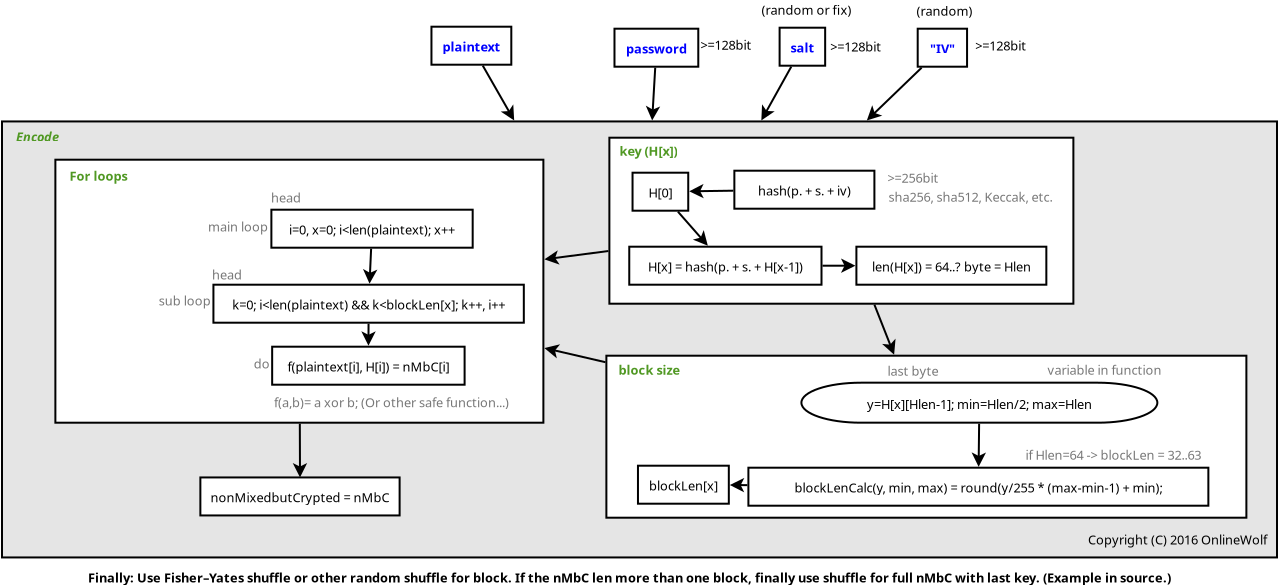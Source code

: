 <?xml version="1.0" encoding="UTF-8"?>
<dia:diagram xmlns:dia="http://www.lysator.liu.se/~alla/dia/">
  <dia:layer name="Háttér" visible="true" active="true">
    <dia:object type="Standard - Text" version="1" id="O0">
      <dia:attribute name="obj_pos">
        <dia:point val="7.031,14.387"/>
      </dia:attribute>
      <dia:attribute name="obj_bb">
        <dia:rectangle val="7.031,13.747;7.031,14.519"/>
      </dia:attribute>
      <dia:attribute name="text">
        <dia:composite type="text">
          <dia:attribute name="string">
            <dia:string>##</dia:string>
          </dia:attribute>
          <dia:attribute name="font">
            <dia:font family="sans" style="0" name="Helvetica"/>
          </dia:attribute>
          <dia:attribute name="height">
            <dia:real val="0.8"/>
          </dia:attribute>
          <dia:attribute name="pos">
            <dia:point val="7.031,14.387"/>
          </dia:attribute>
          <dia:attribute name="color">
            <dia:color val="#000000"/>
          </dia:attribute>
          <dia:attribute name="alignment">
            <dia:enum val="0"/>
          </dia:attribute>
        </dia:composite>
      </dia:attribute>
      <dia:attribute name="valign">
        <dia:enum val="3"/>
      </dia:attribute>
    </dia:object>
    <dia:group>
      <dia:object type="Flowchart - Box" version="0" id="O1">
        <dia:attribute name="obj_pos">
          <dia:point val="22.061,13.05"/>
        </dia:attribute>
        <dia:attribute name="obj_bb">
          <dia:rectangle val="22.011,13;26.089,15"/>
        </dia:attribute>
        <dia:attribute name="elem_corner">
          <dia:point val="22.061,13.05"/>
        </dia:attribute>
        <dia:attribute name="elem_width">
          <dia:real val="3.978"/>
        </dia:attribute>
        <dia:attribute name="elem_height">
          <dia:real val="1.9"/>
        </dia:attribute>
        <dia:attribute name="border_width">
          <dia:real val="0.1"/>
        </dia:attribute>
        <dia:attribute name="show_background">
          <dia:boolean val="true"/>
        </dia:attribute>
        <dia:attribute name="padding">
          <dia:real val="0.5"/>
        </dia:attribute>
        <dia:attribute name="text">
          <dia:composite type="text">
            <dia:attribute name="string">
              <dia:string>#plaintext#</dia:string>
            </dia:attribute>
            <dia:attribute name="font">
              <dia:font family="sans" style="80" name="Helvetica-Bold"/>
            </dia:attribute>
            <dia:attribute name="height">
              <dia:real val="0.8"/>
            </dia:attribute>
            <dia:attribute name="pos">
              <dia:point val="24.05,14.24"/>
            </dia:attribute>
            <dia:attribute name="color">
              <dia:color val="#0000ff"/>
            </dia:attribute>
            <dia:attribute name="alignment">
              <dia:enum val="1"/>
            </dia:attribute>
          </dia:composite>
        </dia:attribute>
      </dia:object>
      <dia:object type="Flowchart - Box" version="0" id="O2">
        <dia:attribute name="obj_pos">
          <dia:point val="31.205,13.15"/>
        </dia:attribute>
        <dia:attribute name="obj_bb">
          <dia:rectangle val="31.155,13.1;35.445,15.1"/>
        </dia:attribute>
        <dia:attribute name="elem_corner">
          <dia:point val="31.205,13.15"/>
        </dia:attribute>
        <dia:attribute name="elem_width">
          <dia:real val="4.19"/>
        </dia:attribute>
        <dia:attribute name="elem_height">
          <dia:real val="1.9"/>
        </dia:attribute>
        <dia:attribute name="border_width">
          <dia:real val="0.1"/>
        </dia:attribute>
        <dia:attribute name="show_background">
          <dia:boolean val="true"/>
        </dia:attribute>
        <dia:attribute name="padding">
          <dia:real val="0.5"/>
        </dia:attribute>
        <dia:attribute name="text">
          <dia:composite type="text">
            <dia:attribute name="string">
              <dia:string>#password#</dia:string>
            </dia:attribute>
            <dia:attribute name="font">
              <dia:font family="sans" style="80" name="Helvetica-Bold"/>
            </dia:attribute>
            <dia:attribute name="height">
              <dia:real val="0.8"/>
            </dia:attribute>
            <dia:attribute name="pos">
              <dia:point val="33.3,14.34"/>
            </dia:attribute>
            <dia:attribute name="color">
              <dia:color val="#0000ff"/>
            </dia:attribute>
            <dia:attribute name="alignment">
              <dia:enum val="1"/>
            </dia:attribute>
          </dia:composite>
        </dia:attribute>
      </dia:object>
      <dia:object type="Flowchart - Box" version="0" id="O3">
        <dia:attribute name="obj_pos">
          <dia:point val="39.465,13.1"/>
        </dia:attribute>
        <dia:attribute name="obj_bb">
          <dia:rectangle val="39.415,13.05;41.785,15.05"/>
        </dia:attribute>
        <dia:attribute name="elem_corner">
          <dia:point val="39.465,13.1"/>
        </dia:attribute>
        <dia:attribute name="elem_width">
          <dia:real val="2.27"/>
        </dia:attribute>
        <dia:attribute name="elem_height">
          <dia:real val="1.9"/>
        </dia:attribute>
        <dia:attribute name="border_width">
          <dia:real val="0.1"/>
        </dia:attribute>
        <dia:attribute name="show_background">
          <dia:boolean val="true"/>
        </dia:attribute>
        <dia:attribute name="padding">
          <dia:real val="0.5"/>
        </dia:attribute>
        <dia:attribute name="text">
          <dia:composite type="text">
            <dia:attribute name="string">
              <dia:string>#salt#</dia:string>
            </dia:attribute>
            <dia:attribute name="font">
              <dia:font family="sans" style="80" name="Helvetica-Bold"/>
            </dia:attribute>
            <dia:attribute name="height">
              <dia:real val="0.8"/>
            </dia:attribute>
            <dia:attribute name="pos">
              <dia:point val="40.6,14.29"/>
            </dia:attribute>
            <dia:attribute name="color">
              <dia:color val="#0000ff"/>
            </dia:attribute>
            <dia:attribute name="alignment">
              <dia:enum val="1"/>
            </dia:attribute>
          </dia:composite>
        </dia:attribute>
      </dia:object>
      <dia:object type="Standard - Text" version="1" id="O4">
        <dia:attribute name="obj_pos">
          <dia:point val="38.55,12.45"/>
        </dia:attribute>
        <dia:attribute name="obj_bb">
          <dia:rectangle val="38.55,11.81;42.85,12.582"/>
        </dia:attribute>
        <dia:attribute name="text">
          <dia:composite type="text">
            <dia:attribute name="string">
              <dia:string>#(random or fix)#</dia:string>
            </dia:attribute>
            <dia:attribute name="font">
              <dia:font family="sans" style="0" name="Helvetica"/>
            </dia:attribute>
            <dia:attribute name="height">
              <dia:real val="0.8"/>
            </dia:attribute>
            <dia:attribute name="pos">
              <dia:point val="38.55,12.45"/>
            </dia:attribute>
            <dia:attribute name="color">
              <dia:color val="#000000"/>
            </dia:attribute>
            <dia:attribute name="alignment">
              <dia:enum val="0"/>
            </dia:attribute>
          </dia:composite>
        </dia:attribute>
        <dia:attribute name="valign">
          <dia:enum val="3"/>
        </dia:attribute>
      </dia:object>
      <dia:object type="Flowchart - Box" version="0" id="O5">
        <dia:attribute name="obj_pos">
          <dia:point val="46.366,13.15"/>
        </dia:attribute>
        <dia:attribute name="obj_bb">
          <dia:rectangle val="46.316,13.1;48.884,15.1"/>
        </dia:attribute>
        <dia:attribute name="elem_corner">
          <dia:point val="46.366,13.15"/>
        </dia:attribute>
        <dia:attribute name="elem_width">
          <dia:real val="2.468"/>
        </dia:attribute>
        <dia:attribute name="elem_height">
          <dia:real val="1.9"/>
        </dia:attribute>
        <dia:attribute name="border_width">
          <dia:real val="0.1"/>
        </dia:attribute>
        <dia:attribute name="show_background">
          <dia:boolean val="true"/>
        </dia:attribute>
        <dia:attribute name="padding">
          <dia:real val="0.5"/>
        </dia:attribute>
        <dia:attribute name="text">
          <dia:composite type="text">
            <dia:attribute name="string">
              <dia:string>#"IV"#</dia:string>
            </dia:attribute>
            <dia:attribute name="font">
              <dia:font family="sans" style="80" name="Helvetica-Bold"/>
            </dia:attribute>
            <dia:attribute name="height">
              <dia:real val="0.8"/>
            </dia:attribute>
            <dia:attribute name="pos">
              <dia:point val="47.6,14.34"/>
            </dia:attribute>
            <dia:attribute name="color">
              <dia:color val="#0000ff"/>
            </dia:attribute>
            <dia:attribute name="alignment">
              <dia:enum val="1"/>
            </dia:attribute>
          </dia:composite>
        </dia:attribute>
      </dia:object>
      <dia:object type="Standard - Text" version="1" id="O6">
        <dia:attribute name="obj_pos">
          <dia:point val="46.3,12.5"/>
        </dia:attribute>
        <dia:attribute name="obj_bb">
          <dia:rectangle val="46.3,11.86;48.953,12.633"/>
        </dia:attribute>
        <dia:attribute name="text">
          <dia:composite type="text">
            <dia:attribute name="string">
              <dia:string>#(random)#</dia:string>
            </dia:attribute>
            <dia:attribute name="font">
              <dia:font family="sans" style="0" name="Helvetica"/>
            </dia:attribute>
            <dia:attribute name="height">
              <dia:real val="0.8"/>
            </dia:attribute>
            <dia:attribute name="pos">
              <dia:point val="46.3,12.5"/>
            </dia:attribute>
            <dia:attribute name="color">
              <dia:color val="#000000"/>
            </dia:attribute>
            <dia:attribute name="alignment">
              <dia:enum val="0"/>
            </dia:attribute>
          </dia:composite>
        </dia:attribute>
        <dia:attribute name="valign">
          <dia:enum val="3"/>
        </dia:attribute>
      </dia:object>
      <dia:object type="Standard - Text" version="1" id="O7">
        <dia:attribute name="obj_pos">
          <dia:point val="35.5,14.2"/>
        </dia:attribute>
        <dia:attribute name="obj_bb">
          <dia:rectangle val="35.5,13.541;38.217,14.371"/>
        </dia:attribute>
        <dia:attribute name="text">
          <dia:composite type="text">
            <dia:attribute name="string">
              <dia:string>#&gt;=128bit#</dia:string>
            </dia:attribute>
            <dia:attribute name="font">
              <dia:font family="sans" style="0" name="Helvetica"/>
            </dia:attribute>
            <dia:attribute name="height">
              <dia:real val="0.8"/>
            </dia:attribute>
            <dia:attribute name="pos">
              <dia:point val="35.5,14.2"/>
            </dia:attribute>
            <dia:attribute name="color">
              <dia:color val="#000000"/>
            </dia:attribute>
            <dia:attribute name="alignment">
              <dia:enum val="0"/>
            </dia:attribute>
          </dia:composite>
        </dia:attribute>
        <dia:attribute name="valign">
          <dia:enum val="3"/>
        </dia:attribute>
      </dia:object>
      <dia:object type="Standard - Text" version="1" id="O8">
        <dia:attribute name="obj_pos">
          <dia:point val="41.995,14.29"/>
        </dia:attribute>
        <dia:attribute name="obj_bb">
          <dia:rectangle val="41.995,13.631;44.712,14.461"/>
        </dia:attribute>
        <dia:attribute name="text">
          <dia:composite type="text">
            <dia:attribute name="string">
              <dia:string>#&gt;=128bit#</dia:string>
            </dia:attribute>
            <dia:attribute name="font">
              <dia:font family="sans" style="0" name="Helvetica"/>
            </dia:attribute>
            <dia:attribute name="height">
              <dia:real val="0.8"/>
            </dia:attribute>
            <dia:attribute name="pos">
              <dia:point val="41.995,14.29"/>
            </dia:attribute>
            <dia:attribute name="color">
              <dia:color val="#000000"/>
            </dia:attribute>
            <dia:attribute name="alignment">
              <dia:enum val="0"/>
            </dia:attribute>
          </dia:composite>
        </dia:attribute>
        <dia:attribute name="valign">
          <dia:enum val="3"/>
        </dia:attribute>
      </dia:object>
      <dia:object type="Standard - Text" version="1" id="O9">
        <dia:attribute name="obj_pos">
          <dia:point val="49.245,14.24"/>
        </dia:attribute>
        <dia:attribute name="obj_bb">
          <dia:rectangle val="49.245,13.581;51.962,14.411"/>
        </dia:attribute>
        <dia:attribute name="text">
          <dia:composite type="text">
            <dia:attribute name="string">
              <dia:string>#&gt;=128bit#</dia:string>
            </dia:attribute>
            <dia:attribute name="font">
              <dia:font family="sans" style="0" name="Helvetica"/>
            </dia:attribute>
            <dia:attribute name="height">
              <dia:real val="0.8"/>
            </dia:attribute>
            <dia:attribute name="pos">
              <dia:point val="49.245,14.24"/>
            </dia:attribute>
            <dia:attribute name="color">
              <dia:color val="#000000"/>
            </dia:attribute>
            <dia:attribute name="alignment">
              <dia:enum val="0"/>
            </dia:attribute>
          </dia:composite>
        </dia:attribute>
        <dia:attribute name="valign">
          <dia:enum val="3"/>
        </dia:attribute>
      </dia:object>
      <dia:object type="Standard - Line" version="0" id="O10">
        <dia:attribute name="obj_pos">
          <dia:point val="33.242,15.099"/>
        </dia:attribute>
        <dia:attribute name="obj_bb">
          <dia:rectangle val="32.764,15.046;33.486,17.849"/>
        </dia:attribute>
        <dia:attribute name="conn_endpoints">
          <dia:point val="33.242,15.099"/>
          <dia:point val="33.089,17.738"/>
        </dia:attribute>
        <dia:attribute name="numcp">
          <dia:int val="1"/>
        </dia:attribute>
        <dia:attribute name="end_arrow">
          <dia:enum val="22"/>
        </dia:attribute>
        <dia:attribute name="end_arrow_length">
          <dia:real val="0.5"/>
        </dia:attribute>
        <dia:attribute name="end_arrow_width">
          <dia:real val="0.5"/>
        </dia:attribute>
        <dia:connections>
          <dia:connection handle="0" to="O2" connection="16"/>
        </dia:connections>
      </dia:object>
      <dia:object type="Standard - Line" version="0" id="O11">
        <dia:attribute name="obj_pos">
          <dia:point val="40.051,15.036"/>
        </dia:attribute>
        <dia:attribute name="obj_bb">
          <dia:rectangle val="38.479,14.968;40.119,17.835"/>
        </dia:attribute>
        <dia:attribute name="conn_endpoints">
          <dia:point val="40.051,15.036"/>
          <dia:point val="38.548,17.737"/>
        </dia:attribute>
        <dia:attribute name="numcp">
          <dia:int val="1"/>
        </dia:attribute>
        <dia:attribute name="end_arrow">
          <dia:enum val="22"/>
        </dia:attribute>
        <dia:attribute name="end_arrow_length">
          <dia:real val="0.5"/>
        </dia:attribute>
        <dia:attribute name="end_arrow_width">
          <dia:real val="0.5"/>
        </dia:attribute>
        <dia:connections>
          <dia:connection handle="0" to="O3" connection="16"/>
        </dia:connections>
      </dia:object>
      <dia:object type="Standard - Line" version="0" id="O12">
        <dia:attribute name="obj_pos">
          <dia:point val="46.563,15.099"/>
        </dia:attribute>
        <dia:attribute name="obj_bb">
          <dia:rectangle val="43.743,15.028;46.634,17.815"/>
        </dia:attribute>
        <dia:attribute name="conn_endpoints">
          <dia:point val="46.563,15.099"/>
          <dia:point val="43.823,17.738"/>
        </dia:attribute>
        <dia:attribute name="numcp">
          <dia:int val="1"/>
        </dia:attribute>
        <dia:attribute name="end_arrow">
          <dia:enum val="22"/>
        </dia:attribute>
        <dia:attribute name="end_arrow_length">
          <dia:real val="0.5"/>
        </dia:attribute>
        <dia:attribute name="end_arrow_width">
          <dia:real val="0.5"/>
        </dia:attribute>
        <dia:connections>
          <dia:connection handle="0" to="O5" connection="16"/>
        </dia:connections>
      </dia:object>
      <dia:object type="Standard - Line" version="0" id="O13">
        <dia:attribute name="obj_pos">
          <dia:point val="24.622,14.999"/>
        </dia:attribute>
        <dia:attribute name="obj_bb">
          <dia:rectangle val="24.553,14.93;26.26,17.837"/>
        </dia:attribute>
        <dia:attribute name="conn_endpoints">
          <dia:point val="24.622,14.999"/>
          <dia:point val="26.19,17.74"/>
        </dia:attribute>
        <dia:attribute name="numcp">
          <dia:int val="1"/>
        </dia:attribute>
        <dia:attribute name="end_arrow">
          <dia:enum val="22"/>
        </dia:attribute>
        <dia:attribute name="end_arrow_length">
          <dia:real val="0.5"/>
        </dia:attribute>
        <dia:attribute name="end_arrow_width">
          <dia:real val="0.5"/>
        </dia:attribute>
        <dia:connections>
          <dia:connection handle="0" to="O1" connection="16"/>
        </dia:connections>
      </dia:object>
      <dia:object type="Standard - Text" version="1" id="O14">
        <dia:attribute name="obj_pos">
          <dia:point val="4.881,40.837"/>
        </dia:attribute>
        <dia:attribute name="obj_bb">
          <dia:rectangle val="4.881,40.197;60.063,40.969"/>
        </dia:attribute>
        <dia:attribute name="text">
          <dia:composite type="text">
            <dia:attribute name="string">
              <dia:string>#Finally: Use Fisher–Yates shuffle or other random shuffle for block. If the nMbC len more than one block, finally use shuffle for full nMbC with last key. (Example in source.)#</dia:string>
            </dia:attribute>
            <dia:attribute name="font">
              <dia:font family="sans" style="80" name="Helvetica-Bold"/>
            </dia:attribute>
            <dia:attribute name="height">
              <dia:real val="0.8"/>
            </dia:attribute>
            <dia:attribute name="pos">
              <dia:point val="4.881,40.837"/>
            </dia:attribute>
            <dia:attribute name="color">
              <dia:color val="#000000"/>
            </dia:attribute>
            <dia:attribute name="alignment">
              <dia:enum val="0"/>
            </dia:attribute>
          </dia:composite>
        </dia:attribute>
        <dia:attribute name="valign">
          <dia:enum val="3"/>
        </dia:attribute>
      </dia:object>
      <dia:group>
        <dia:group>
          <dia:object type="Standard - Box" version="0" id="O15">
            <dia:attribute name="obj_pos">
              <dia:point val="0.581,17.787"/>
            </dia:attribute>
            <dia:attribute name="obj_bb">
              <dia:rectangle val="0.531,17.737;64.381,39.637"/>
            </dia:attribute>
            <dia:attribute name="elem_corner">
              <dia:point val="0.581,17.787"/>
            </dia:attribute>
            <dia:attribute name="elem_width">
              <dia:real val="63.75"/>
            </dia:attribute>
            <dia:attribute name="elem_height">
              <dia:real val="21.8"/>
            </dia:attribute>
            <dia:attribute name="border_width">
              <dia:real val="0.1"/>
            </dia:attribute>
            <dia:attribute name="inner_color">
              <dia:color val="#e5e5e5"/>
            </dia:attribute>
            <dia:attribute name="show_background">
              <dia:boolean val="true"/>
            </dia:attribute>
          </dia:object>
          <dia:object type="Standard - Line" version="0" id="O16">
            <dia:attribute name="obj_pos">
              <dia:point val="30.9,24.265"/>
            </dia:attribute>
            <dia:attribute name="obj_bb">
              <dia:rectangle val="27.59,24.209;30.956,24.961"/>
            </dia:attribute>
            <dia:attribute name="conn_endpoints">
              <dia:point val="30.9,24.265"/>
              <dia:point val="27.7,24.682"/>
            </dia:attribute>
            <dia:attribute name="numcp">
              <dia:int val="1"/>
            </dia:attribute>
            <dia:attribute name="end_arrow">
              <dia:enum val="22"/>
            </dia:attribute>
            <dia:attribute name="end_arrow_length">
              <dia:real val="0.5"/>
            </dia:attribute>
            <dia:attribute name="end_arrow_width">
              <dia:real val="0.5"/>
            </dia:attribute>
          </dia:object>
          <dia:group>
            <dia:object type="Standard - Box" version="0" id="O17">
              <dia:attribute name="obj_pos">
                <dia:point val="30.95,18.6"/>
              </dia:attribute>
              <dia:attribute name="obj_bb">
                <dia:rectangle val="30.9,18.55;54.2,26.95"/>
              </dia:attribute>
              <dia:attribute name="elem_corner">
                <dia:point val="30.95,18.6"/>
              </dia:attribute>
              <dia:attribute name="elem_width">
                <dia:real val="23.2"/>
              </dia:attribute>
              <dia:attribute name="elem_height">
                <dia:real val="8.3"/>
              </dia:attribute>
              <dia:attribute name="show_background">
                <dia:boolean val="true"/>
              </dia:attribute>
            </dia:object>
            <dia:object type="Flowchart - Box" version="0" id="O18">
              <dia:attribute name="obj_pos">
                <dia:point val="37.199,20.25"/>
              </dia:attribute>
              <dia:attribute name="obj_bb">
                <dia:rectangle val="37.149,20.2;44.251,22.2"/>
              </dia:attribute>
              <dia:attribute name="elem_corner">
                <dia:point val="37.199,20.25"/>
              </dia:attribute>
              <dia:attribute name="elem_width">
                <dia:real val="7.002"/>
              </dia:attribute>
              <dia:attribute name="elem_height">
                <dia:real val="1.9"/>
              </dia:attribute>
              <dia:attribute name="show_background">
                <dia:boolean val="true"/>
              </dia:attribute>
              <dia:attribute name="padding">
                <dia:real val="0.5"/>
              </dia:attribute>
              <dia:attribute name="text">
                <dia:composite type="text">
                  <dia:attribute name="string">
                    <dia:string>#hash(p. + s. + iv)#</dia:string>
                  </dia:attribute>
                  <dia:attribute name="font">
                    <dia:font family="sans" style="0" name="Helvetica"/>
                  </dia:attribute>
                  <dia:attribute name="height">
                    <dia:real val="0.8"/>
                  </dia:attribute>
                  <dia:attribute name="pos">
                    <dia:point val="40.7,21.44"/>
                  </dia:attribute>
                  <dia:attribute name="color">
                    <dia:color val="#000000"/>
                  </dia:attribute>
                  <dia:attribute name="alignment">
                    <dia:enum val="1"/>
                  </dia:attribute>
                </dia:composite>
              </dia:attribute>
            </dia:object>
            <dia:object type="Standard - Text" version="1" id="O19">
              <dia:attribute name="obj_pos">
                <dia:point val="44.85,20.85"/>
              </dia:attribute>
              <dia:attribute name="obj_bb">
                <dia:rectangle val="44.85,20.21;47.547,20.983"/>
              </dia:attribute>
              <dia:attribute name="text">
                <dia:composite type="text">
                  <dia:attribute name="string">
                    <dia:string>#&gt;=256bit#</dia:string>
                  </dia:attribute>
                  <dia:attribute name="font">
                    <dia:font family="sans" style="0" name="Helvetica"/>
                  </dia:attribute>
                  <dia:attribute name="height">
                    <dia:real val="0.8"/>
                  </dia:attribute>
                  <dia:attribute name="pos">
                    <dia:point val="44.85,20.85"/>
                  </dia:attribute>
                  <dia:attribute name="color">
                    <dia:color val="#777777"/>
                  </dia:attribute>
                  <dia:attribute name="alignment">
                    <dia:enum val="0"/>
                  </dia:attribute>
                </dia:composite>
              </dia:attribute>
              <dia:attribute name="valign">
                <dia:enum val="3"/>
              </dia:attribute>
            </dia:object>
            <dia:object type="Standard - Text" version="1" id="O20">
              <dia:attribute name="obj_pos">
                <dia:point val="44.9,21.8"/>
              </dia:attribute>
              <dia:attribute name="obj_bb">
                <dia:rectangle val="44.9,21.16;53.142,21.933"/>
              </dia:attribute>
              <dia:attribute name="text">
                <dia:composite type="text">
                  <dia:attribute name="string">
                    <dia:string>#sha256, sha512, Keccak, etc.#</dia:string>
                  </dia:attribute>
                  <dia:attribute name="font">
                    <dia:font family="sans" style="0" name="Helvetica"/>
                  </dia:attribute>
                  <dia:attribute name="height">
                    <dia:real val="0.8"/>
                  </dia:attribute>
                  <dia:attribute name="pos">
                    <dia:point val="44.9,21.8"/>
                  </dia:attribute>
                  <dia:attribute name="color">
                    <dia:color val="#777777"/>
                  </dia:attribute>
                  <dia:attribute name="alignment">
                    <dia:enum val="0"/>
                  </dia:attribute>
                </dia:composite>
              </dia:attribute>
              <dia:attribute name="valign">
                <dia:enum val="3"/>
              </dia:attribute>
            </dia:object>
            <dia:object type="Flowchart - Box" version="0" id="O21">
              <dia:attribute name="obj_pos">
                <dia:point val="32.108,20.35"/>
              </dia:attribute>
              <dia:attribute name="obj_bb">
                <dia:rectangle val="32.057,20.3;34.943,22.3"/>
              </dia:attribute>
              <dia:attribute name="elem_corner">
                <dia:point val="32.108,20.35"/>
              </dia:attribute>
              <dia:attribute name="elem_width">
                <dia:real val="2.785"/>
              </dia:attribute>
              <dia:attribute name="elem_height">
                <dia:real val="1.9"/>
              </dia:attribute>
              <dia:attribute name="show_background">
                <dia:boolean val="true"/>
              </dia:attribute>
              <dia:attribute name="padding">
                <dia:real val="0.5"/>
              </dia:attribute>
              <dia:attribute name="text">
                <dia:composite type="text">
                  <dia:attribute name="string">
                    <dia:string>#H[0]#</dia:string>
                  </dia:attribute>
                  <dia:attribute name="font">
                    <dia:font family="sans" style="0" name="Helvetica"/>
                  </dia:attribute>
                  <dia:attribute name="height">
                    <dia:real val="0.8"/>
                  </dia:attribute>
                  <dia:attribute name="pos">
                    <dia:point val="33.5,21.54"/>
                  </dia:attribute>
                  <dia:attribute name="color">
                    <dia:color val="#000000"/>
                  </dia:attribute>
                  <dia:attribute name="alignment">
                    <dia:enum val="1"/>
                  </dia:attribute>
                </dia:composite>
              </dia:attribute>
            </dia:object>
            <dia:object type="Standard - Line" version="0" id="O22">
              <dia:attribute name="obj_pos">
                <dia:point val="37.149,21.249"/>
              </dia:attribute>
              <dia:attribute name="obj_bb">
                <dia:rectangle val="34.831,20.91;37.2,21.633"/>
              </dia:attribute>
              <dia:attribute name="conn_endpoints">
                <dia:point val="37.149,21.249"/>
                <dia:point val="34.942,21.28"/>
              </dia:attribute>
              <dia:attribute name="numcp">
                <dia:int val="1"/>
              </dia:attribute>
              <dia:attribute name="end_arrow">
                <dia:enum val="22"/>
              </dia:attribute>
              <dia:attribute name="end_arrow_length">
                <dia:real val="0.5"/>
              </dia:attribute>
              <dia:attribute name="end_arrow_width">
                <dia:real val="0.5"/>
              </dia:attribute>
              <dia:connections>
                <dia:connection handle="0" to="O18" connection="16"/>
                <dia:connection handle="1" to="O21" connection="16"/>
              </dia:connections>
            </dia:object>
            <dia:object type="Flowchart - Box" version="0" id="O23">
              <dia:attribute name="obj_pos">
                <dia:point val="31.944,24.05"/>
              </dia:attribute>
              <dia:attribute name="obj_bb">
                <dia:rectangle val="31.894,24;41.606,26"/>
              </dia:attribute>
              <dia:attribute name="elem_corner">
                <dia:point val="31.944,24.05"/>
              </dia:attribute>
              <dia:attribute name="elem_width">
                <dia:real val="9.612"/>
              </dia:attribute>
              <dia:attribute name="elem_height">
                <dia:real val="1.9"/>
              </dia:attribute>
              <dia:attribute name="show_background">
                <dia:boolean val="true"/>
              </dia:attribute>
              <dia:attribute name="padding">
                <dia:real val="0.5"/>
              </dia:attribute>
              <dia:attribute name="text">
                <dia:composite type="text">
                  <dia:attribute name="string">
                    <dia:string>#H[x] = hash(p. + s. + H[x-1])#</dia:string>
                  </dia:attribute>
                  <dia:attribute name="font">
                    <dia:font family="sans" style="0" name="Helvetica"/>
                  </dia:attribute>
                  <dia:attribute name="height">
                    <dia:real val="0.8"/>
                  </dia:attribute>
                  <dia:attribute name="pos">
                    <dia:point val="36.75,25.24"/>
                  </dia:attribute>
                  <dia:attribute name="color">
                    <dia:color val="#000000"/>
                  </dia:attribute>
                  <dia:attribute name="alignment">
                    <dia:enum val="1"/>
                  </dia:attribute>
                </dia:composite>
              </dia:attribute>
            </dia:object>
            <dia:object type="Standard - Line" version="0" id="O24">
              <dia:attribute name="obj_pos">
                <dia:point val="34.378,22.299"/>
              </dia:attribute>
              <dia:attribute name="obj_bb">
                <dia:rectangle val="34.307,22.229;35.946,24.085"/>
              </dia:attribute>
              <dia:attribute name="conn_endpoints">
                <dia:point val="34.378,22.299"/>
                <dia:point val="35.872,24.001"/>
              </dia:attribute>
              <dia:attribute name="numcp">
                <dia:int val="1"/>
              </dia:attribute>
              <dia:attribute name="end_arrow">
                <dia:enum val="22"/>
              </dia:attribute>
              <dia:attribute name="end_arrow_length">
                <dia:real val="0.5"/>
              </dia:attribute>
              <dia:attribute name="end_arrow_width">
                <dia:real val="0.5"/>
              </dia:attribute>
              <dia:connections>
                <dia:connection handle="0" to="O21" connection="16"/>
                <dia:connection handle="1" to="O23" connection="16"/>
              </dia:connections>
            </dia:object>
            <dia:object type="Flowchart - Box" version="0" id="O25">
              <dia:attribute name="obj_pos">
                <dia:point val="43.301,24.05"/>
              </dia:attribute>
              <dia:attribute name="obj_bb">
                <dia:rectangle val="43.251,24;52.849,26"/>
              </dia:attribute>
              <dia:attribute name="elem_corner">
                <dia:point val="43.301,24.05"/>
              </dia:attribute>
              <dia:attribute name="elem_width">
                <dia:real val="9.497"/>
              </dia:attribute>
              <dia:attribute name="elem_height">
                <dia:real val="1.9"/>
              </dia:attribute>
              <dia:attribute name="show_background">
                <dia:boolean val="true"/>
              </dia:attribute>
              <dia:attribute name="padding">
                <dia:real val="0.5"/>
              </dia:attribute>
              <dia:attribute name="text">
                <dia:composite type="text">
                  <dia:attribute name="string">
                    <dia:string>#len(H[x]) = 64..? byte = Hlen#</dia:string>
                  </dia:attribute>
                  <dia:attribute name="font">
                    <dia:font family="sans" style="0" name="Helvetica"/>
                  </dia:attribute>
                  <dia:attribute name="height">
                    <dia:real val="0.8"/>
                  </dia:attribute>
                  <dia:attribute name="pos">
                    <dia:point val="48.05,25.24"/>
                  </dia:attribute>
                  <dia:attribute name="color">
                    <dia:color val="#000000"/>
                  </dia:attribute>
                  <dia:attribute name="alignment">
                    <dia:enum val="1"/>
                  </dia:attribute>
                </dia:composite>
              </dia:attribute>
            </dia:object>
            <dia:object type="Standard - Line" version="0" id="O26">
              <dia:attribute name="obj_pos">
                <dia:point val="41.606,25"/>
              </dia:attribute>
              <dia:attribute name="obj_bb">
                <dia:rectangle val="41.556,24.638;43.364,25.362"/>
              </dia:attribute>
              <dia:attribute name="conn_endpoints">
                <dia:point val="41.606,25"/>
                <dia:point val="43.252,25"/>
              </dia:attribute>
              <dia:attribute name="numcp">
                <dia:int val="1"/>
              </dia:attribute>
              <dia:attribute name="end_arrow">
                <dia:enum val="22"/>
              </dia:attribute>
              <dia:attribute name="end_arrow_length">
                <dia:real val="0.5"/>
              </dia:attribute>
              <dia:attribute name="end_arrow_width">
                <dia:real val="0.5"/>
              </dia:attribute>
              <dia:connections>
                <dia:connection handle="0" to="O23" connection="16"/>
                <dia:connection handle="1" to="O25" connection="16"/>
              </dia:connections>
            </dia:object>
            <dia:object type="Standard - Text" version="1" id="O27">
              <dia:attribute name="obj_pos">
                <dia:point val="42.55,22.75"/>
              </dia:attribute>
              <dia:attribute name="obj_bb">
                <dia:rectangle val="42.55,22.11;42.55,22.883"/>
              </dia:attribute>
              <dia:attribute name="text">
                <dia:composite type="text">
                  <dia:attribute name="string">
                    <dia:string>##</dia:string>
                  </dia:attribute>
                  <dia:attribute name="font">
                    <dia:font family="sans" style="0" name="Helvetica"/>
                  </dia:attribute>
                  <dia:attribute name="height">
                    <dia:real val="0.8"/>
                  </dia:attribute>
                  <dia:attribute name="pos">
                    <dia:point val="42.55,22.75"/>
                  </dia:attribute>
                  <dia:attribute name="color">
                    <dia:color val="#000000"/>
                  </dia:attribute>
                  <dia:attribute name="alignment">
                    <dia:enum val="0"/>
                  </dia:attribute>
                </dia:composite>
              </dia:attribute>
              <dia:attribute name="valign">
                <dia:enum val="3"/>
              </dia:attribute>
              <dia:connections>
                <dia:connection handle="0" to="O17" connection="8"/>
              </dia:connections>
            </dia:object>
            <dia:object type="Standard - Text" version="1" id="O28">
              <dia:attribute name="obj_pos">
                <dia:point val="31.45,19.5"/>
              </dia:attribute>
              <dia:attribute name="obj_bb">
                <dia:rectangle val="31.45,18.86;34.807,19.633"/>
              </dia:attribute>
              <dia:attribute name="text">
                <dia:composite type="text">
                  <dia:attribute name="string">
                    <dia:string>#key (H[x])#</dia:string>
                  </dia:attribute>
                  <dia:attribute name="font">
                    <dia:font family="sans" style="80" name="Helvetica-Bold"/>
                  </dia:attribute>
                  <dia:attribute name="height">
                    <dia:real val="0.8"/>
                  </dia:attribute>
                  <dia:attribute name="pos">
                    <dia:point val="31.45,19.5"/>
                  </dia:attribute>
                  <dia:attribute name="color">
                    <dia:color val="#509823"/>
                  </dia:attribute>
                  <dia:attribute name="alignment">
                    <dia:enum val="0"/>
                  </dia:attribute>
                </dia:composite>
              </dia:attribute>
              <dia:attribute name="valign">
                <dia:enum val="3"/>
              </dia:attribute>
            </dia:object>
          </dia:group>
          <dia:object type="Standard - Line" version="0" id="O29">
            <dia:attribute name="obj_pos">
              <dia:point val="30.754,29.826"/>
            </dia:attribute>
            <dia:attribute name="obj_bb">
              <dia:rectangle val="27.591,28.904;30.814,29.886"/>
            </dia:attribute>
            <dia:attribute name="conn_endpoints">
              <dia:point val="30.754,29.826"/>
              <dia:point val="27.7,29.118"/>
            </dia:attribute>
            <dia:attribute name="numcp">
              <dia:int val="1"/>
            </dia:attribute>
            <dia:attribute name="end_arrow">
              <dia:enum val="22"/>
            </dia:attribute>
            <dia:attribute name="end_arrow_length">
              <dia:real val="0.5"/>
            </dia:attribute>
            <dia:attribute name="end_arrow_width">
              <dia:real val="0.5"/>
            </dia:attribute>
          </dia:object>
          <dia:object type="Standard - Line" version="0" id="O30">
            <dia:attribute name="obj_pos">
              <dia:point val="44.202,26.949"/>
            </dia:attribute>
            <dia:attribute name="obj_bb">
              <dia:rectangle val="44.138,26.884;45.307,29.555"/>
            </dia:attribute>
            <dia:attribute name="conn_endpoints">
              <dia:point val="44.202,26.949"/>
              <dia:point val="45.187,29.451"/>
            </dia:attribute>
            <dia:attribute name="numcp">
              <dia:int val="1"/>
            </dia:attribute>
            <dia:attribute name="end_arrow">
              <dia:enum val="22"/>
            </dia:attribute>
            <dia:attribute name="end_arrow_length">
              <dia:real val="0.5"/>
            </dia:attribute>
            <dia:attribute name="end_arrow_width">
              <dia:real val="0.5"/>
            </dia:attribute>
          </dia:object>
          <dia:group>
            <dia:object type="Standard - Box" version="0" id="O31">
              <dia:attribute name="obj_pos">
                <dia:point val="30.8,29.5"/>
              </dia:attribute>
              <dia:attribute name="obj_bb">
                <dia:rectangle val="30.75,29.45;62.85,37.65"/>
              </dia:attribute>
              <dia:attribute name="elem_corner">
                <dia:point val="30.8,29.5"/>
              </dia:attribute>
              <dia:attribute name="elem_width">
                <dia:real val="32.0"/>
              </dia:attribute>
              <dia:attribute name="elem_height">
                <dia:real val="8.1"/>
              </dia:attribute>
              <dia:attribute name="show_background">
                <dia:boolean val="true"/>
              </dia:attribute>
            </dia:object>
            <dia:object type="Flowchart - Box" version="0" id="O32">
              <dia:attribute name="obj_pos">
                <dia:point val="32.458,35"/>
              </dia:attribute>
              <dia:attribute name="obj_bb">
                <dia:rectangle val="32.407,34.95;36.892,36.95"/>
              </dia:attribute>
              <dia:attribute name="elem_corner">
                <dia:point val="32.458,35"/>
              </dia:attribute>
              <dia:attribute name="elem_width">
                <dia:real val="4.385"/>
              </dia:attribute>
              <dia:attribute name="elem_height">
                <dia:real val="1.9"/>
              </dia:attribute>
              <dia:attribute name="show_background">
                <dia:boolean val="true"/>
              </dia:attribute>
              <dia:attribute name="padding">
                <dia:real val="0.5"/>
              </dia:attribute>
              <dia:attribute name="text">
                <dia:composite type="text">
                  <dia:attribute name="string">
                    <dia:string>#blockLen[x]#</dia:string>
                  </dia:attribute>
                  <dia:attribute name="font">
                    <dia:font family="sans" style="0" name="Helvetica"/>
                  </dia:attribute>
                  <dia:attribute name="height">
                    <dia:real val="0.8"/>
                  </dia:attribute>
                  <dia:attribute name="pos">
                    <dia:point val="34.65,36.19"/>
                  </dia:attribute>
                  <dia:attribute name="color">
                    <dia:color val="#000000"/>
                  </dia:attribute>
                  <dia:attribute name="alignment">
                    <dia:enum val="1"/>
                  </dia:attribute>
                </dia:composite>
              </dia:attribute>
            </dia:object>
            <dia:object type="Flowchart - Box" version="0" id="O33">
              <dia:attribute name="obj_pos">
                <dia:point val="37.901,35.1"/>
              </dia:attribute>
              <dia:attribute name="obj_bb">
                <dia:rectangle val="37.851,35.05;60.949,37.05"/>
              </dia:attribute>
              <dia:attribute name="elem_corner">
                <dia:point val="37.901,35.1"/>
              </dia:attribute>
              <dia:attribute name="elem_width">
                <dia:real val="22.998"/>
              </dia:attribute>
              <dia:attribute name="elem_height">
                <dia:real val="1.9"/>
              </dia:attribute>
              <dia:attribute name="show_background">
                <dia:boolean val="true"/>
              </dia:attribute>
              <dia:attribute name="padding">
                <dia:real val="0.5"/>
              </dia:attribute>
              <dia:attribute name="text">
                <dia:composite type="text">
                  <dia:attribute name="string">
                    <dia:string>#blockLenCalc(y, min, max) = round(y/255 * (max-min-1) + min);#</dia:string>
                  </dia:attribute>
                  <dia:attribute name="font">
                    <dia:font family="sans" style="0" name="Helvetica"/>
                  </dia:attribute>
                  <dia:attribute name="height">
                    <dia:real val="0.8"/>
                  </dia:attribute>
                  <dia:attribute name="pos">
                    <dia:point val="49.4,36.29"/>
                  </dia:attribute>
                  <dia:attribute name="color">
                    <dia:color val="#000000"/>
                  </dia:attribute>
                  <dia:attribute name="alignment">
                    <dia:enum val="1"/>
                  </dia:attribute>
                </dia:composite>
              </dia:attribute>
            </dia:object>
            <dia:object type="Standard - Line" version="0" id="O34">
              <dia:attribute name="obj_pos">
                <dia:point val="37.851,35.972"/>
              </dia:attribute>
              <dia:attribute name="obj_bb">
                <dia:rectangle val="36.78,35.608;37.901,36.331"/>
              </dia:attribute>
              <dia:attribute name="conn_endpoints">
                <dia:point val="37.851,35.972"/>
                <dia:point val="36.892,35.965"/>
              </dia:attribute>
              <dia:attribute name="numcp">
                <dia:int val="1"/>
              </dia:attribute>
              <dia:attribute name="end_arrow">
                <dia:enum val="22"/>
              </dia:attribute>
              <dia:attribute name="end_arrow_length">
                <dia:real val="0.5"/>
              </dia:attribute>
              <dia:attribute name="end_arrow_width">
                <dia:real val="0.5"/>
              </dia:attribute>
              <dia:connections>
                <dia:connection handle="0" to="O33" connection="16"/>
                <dia:connection handle="1" to="O32" connection="16"/>
              </dia:connections>
            </dia:object>
            <dia:object type="Flowchart - Terminal" version="1" id="O35">
              <dia:attribute name="obj_pos">
                <dia:point val="40.574,30.85"/>
              </dia:attribute>
              <dia:attribute name="obj_bb">
                <dia:rectangle val="40.524,30.8;58.376,32.9"/>
              </dia:attribute>
              <dia:attribute name="meta">
                <dia:composite type="dict"/>
              </dia:attribute>
              <dia:attribute name="elem_corner">
                <dia:point val="40.574,30.85"/>
              </dia:attribute>
              <dia:attribute name="elem_width">
                <dia:real val="17.752"/>
              </dia:attribute>
              <dia:attribute name="elem_height">
                <dia:real val="2"/>
              </dia:attribute>
              <dia:attribute name="line_width">
                <dia:real val="0.1"/>
              </dia:attribute>
              <dia:attribute name="line_colour">
                <dia:color val="#000000"/>
              </dia:attribute>
              <dia:attribute name="fill_colour">
                <dia:color val="#ffffff"/>
              </dia:attribute>
              <dia:attribute name="show_background">
                <dia:boolean val="true"/>
              </dia:attribute>
              <dia:attribute name="line_style">
                <dia:enum val="0"/>
                <dia:real val="1"/>
              </dia:attribute>
              <dia:attribute name="padding">
                <dia:real val="0.1"/>
              </dia:attribute>
              <dia:attribute name="text">
                <dia:composite type="text">
                  <dia:attribute name="string">
                    <dia:string>#y=H[x][Hlen-1]; min=Hlen/2; max=Hlen#</dia:string>
                  </dia:attribute>
                  <dia:attribute name="font">
                    <dia:font family="sans" style="0" name="Helvetica"/>
                  </dia:attribute>
                  <dia:attribute name="height">
                    <dia:real val="0.8"/>
                  </dia:attribute>
                  <dia:attribute name="pos">
                    <dia:point val="49.45,32.1"/>
                  </dia:attribute>
                  <dia:attribute name="color">
                    <dia:color val="#000000"/>
                  </dia:attribute>
                  <dia:attribute name="alignment">
                    <dia:enum val="1"/>
                  </dia:attribute>
                </dia:composite>
              </dia:attribute>
              <dia:attribute name="flip_horizontal">
                <dia:boolean val="false"/>
              </dia:attribute>
              <dia:attribute name="flip_vertical">
                <dia:boolean val="false"/>
              </dia:attribute>
              <dia:attribute name="subscale">
                <dia:real val="1"/>
              </dia:attribute>
            </dia:object>
            <dia:object type="Standard - Line" version="0" id="O36">
              <dia:attribute name="obj_pos">
                <dia:point val="49.438,32.9"/>
              </dia:attribute>
              <dia:attribute name="obj_bb">
                <dia:rectangle val="49.057,32.85;49.781,35.169"/>
              </dia:attribute>
              <dia:attribute name="conn_endpoints">
                <dia:point val="49.438,32.9"/>
                <dia:point val="49.412,35.057"/>
              </dia:attribute>
              <dia:attribute name="numcp">
                <dia:int val="1"/>
              </dia:attribute>
              <dia:attribute name="end_arrow">
                <dia:enum val="22"/>
              </dia:attribute>
              <dia:attribute name="end_arrow_length">
                <dia:real val="0.5"/>
              </dia:attribute>
              <dia:attribute name="end_arrow_width">
                <dia:real val="0.5"/>
              </dia:attribute>
              <dia:connections>
                <dia:connection handle="0" to="O35" connection="16"/>
                <dia:connection handle="1" to="O33" connection="16"/>
              </dia:connections>
            </dia:object>
            <dia:object type="Standard - Text" version="1" id="O37">
              <dia:attribute name="obj_pos">
                <dia:point val="52.85,30.45"/>
              </dia:attribute>
              <dia:attribute name="obj_bb">
                <dia:rectangle val="52.85,29.81;58.245,30.582"/>
              </dia:attribute>
              <dia:attribute name="text">
                <dia:composite type="text">
                  <dia:attribute name="string">
                    <dia:string>#variable in function#</dia:string>
                  </dia:attribute>
                  <dia:attribute name="font">
                    <dia:font family="sans" style="0" name="Helvetica"/>
                  </dia:attribute>
                  <dia:attribute name="height">
                    <dia:real val="0.8"/>
                  </dia:attribute>
                  <dia:attribute name="pos">
                    <dia:point val="52.85,30.45"/>
                  </dia:attribute>
                  <dia:attribute name="color">
                    <dia:color val="#777777"/>
                  </dia:attribute>
                  <dia:attribute name="alignment">
                    <dia:enum val="0"/>
                  </dia:attribute>
                </dia:composite>
              </dia:attribute>
              <dia:attribute name="valign">
                <dia:enum val="3"/>
              </dia:attribute>
            </dia:object>
            <dia:object type="Standard - Text" version="1" id="O38">
              <dia:attribute name="obj_pos">
                <dia:point val="44.85,30.5"/>
              </dia:attribute>
              <dia:attribute name="obj_bb">
                <dia:rectangle val="44.85,29.86;47.26,30.633"/>
              </dia:attribute>
              <dia:attribute name="text">
                <dia:composite type="text">
                  <dia:attribute name="string">
                    <dia:string>#last byte#</dia:string>
                  </dia:attribute>
                  <dia:attribute name="font">
                    <dia:font family="sans" style="0" name="Helvetica"/>
                  </dia:attribute>
                  <dia:attribute name="height">
                    <dia:real val="0.8"/>
                  </dia:attribute>
                  <dia:attribute name="pos">
                    <dia:point val="44.85,30.5"/>
                  </dia:attribute>
                  <dia:attribute name="color">
                    <dia:color val="#777777"/>
                  </dia:attribute>
                  <dia:attribute name="alignment">
                    <dia:enum val="0"/>
                  </dia:attribute>
                </dia:composite>
              </dia:attribute>
              <dia:attribute name="valign">
                <dia:enum val="3"/>
              </dia:attribute>
            </dia:object>
            <dia:object type="Standard - Text" version="1" id="O39">
              <dia:attribute name="obj_pos">
                <dia:point val="51.75,34.7"/>
              </dia:attribute>
              <dia:attribute name="obj_bb">
                <dia:rectangle val="51.75,34.06;60.972,34.833"/>
              </dia:attribute>
              <dia:attribute name="text">
                <dia:composite type="text">
                  <dia:attribute name="string">
                    <dia:string>#if Hlen=64 -&gt; blockLen = 32..63#</dia:string>
                  </dia:attribute>
                  <dia:attribute name="font">
                    <dia:font family="sans" style="0" name="Helvetica"/>
                  </dia:attribute>
                  <dia:attribute name="height">
                    <dia:real val="0.8"/>
                  </dia:attribute>
                  <dia:attribute name="pos">
                    <dia:point val="51.75,34.7"/>
                  </dia:attribute>
                  <dia:attribute name="color">
                    <dia:color val="#777777"/>
                  </dia:attribute>
                  <dia:attribute name="alignment">
                    <dia:enum val="0"/>
                  </dia:attribute>
                </dia:composite>
              </dia:attribute>
              <dia:attribute name="valign">
                <dia:enum val="3"/>
              </dia:attribute>
            </dia:object>
            <dia:object type="Standard - Text" version="1" id="O40">
              <dia:attribute name="obj_pos">
                <dia:point val="46.8,33.55"/>
              </dia:attribute>
              <dia:attribute name="obj_bb">
                <dia:rectangle val="46.8,32.91;46.8,33.682"/>
              </dia:attribute>
              <dia:attribute name="text">
                <dia:composite type="text">
                  <dia:attribute name="string">
                    <dia:string>##</dia:string>
                  </dia:attribute>
                  <dia:attribute name="font">
                    <dia:font family="sans" style="0" name="Helvetica"/>
                  </dia:attribute>
                  <dia:attribute name="height">
                    <dia:real val="0.8"/>
                  </dia:attribute>
                  <dia:attribute name="pos">
                    <dia:point val="46.8,33.55"/>
                  </dia:attribute>
                  <dia:attribute name="color">
                    <dia:color val="#000000"/>
                  </dia:attribute>
                  <dia:attribute name="alignment">
                    <dia:enum val="0"/>
                  </dia:attribute>
                </dia:composite>
              </dia:attribute>
              <dia:attribute name="valign">
                <dia:enum val="3"/>
              </dia:attribute>
              <dia:connections>
                <dia:connection handle="0" to="O31" connection="8"/>
              </dia:connections>
            </dia:object>
            <dia:object type="Standard - Text" version="1" id="O41">
              <dia:attribute name="obj_pos">
                <dia:point val="31.4,30.45"/>
              </dia:attribute>
              <dia:attribute name="obj_bb">
                <dia:rectangle val="31.4,29.81;34.542,30.582"/>
              </dia:attribute>
              <dia:attribute name="text">
                <dia:composite type="text">
                  <dia:attribute name="string">
                    <dia:string>#block size#</dia:string>
                  </dia:attribute>
                  <dia:attribute name="font">
                    <dia:font family="sans" style="80" name="Helvetica-Bold"/>
                  </dia:attribute>
                  <dia:attribute name="height">
                    <dia:real val="0.8"/>
                  </dia:attribute>
                  <dia:attribute name="pos">
                    <dia:point val="31.4,30.45"/>
                  </dia:attribute>
                  <dia:attribute name="color">
                    <dia:color val="#509823"/>
                  </dia:attribute>
                  <dia:attribute name="alignment">
                    <dia:enum val="0"/>
                  </dia:attribute>
                </dia:composite>
              </dia:attribute>
              <dia:attribute name="valign">
                <dia:enum val="3"/>
              </dia:attribute>
            </dia:object>
          </dia:group>
          <dia:object type="Standard - Text" version="1" id="O42">
            <dia:attribute name="obj_pos">
              <dia:point val="1.281,18.787"/>
            </dia:attribute>
            <dia:attribute name="obj_bb">
              <dia:rectangle val="1.281,18.147;3.636,18.919"/>
            </dia:attribute>
            <dia:attribute name="text">
              <dia:composite type="text">
                <dia:attribute name="string">
                  <dia:string>#Encode#</dia:string>
                </dia:attribute>
                <dia:attribute name="font">
                  <dia:font family="sans" style="84" name="Helvetica"/>
                </dia:attribute>
                <dia:attribute name="height">
                  <dia:real val="0.8"/>
                </dia:attribute>
                <dia:attribute name="pos">
                  <dia:point val="1.281,18.787"/>
                </dia:attribute>
                <dia:attribute name="color">
                  <dia:color val="#509823"/>
                </dia:attribute>
                <dia:attribute name="alignment">
                  <dia:enum val="0"/>
                </dia:attribute>
              </dia:composite>
            </dia:attribute>
            <dia:attribute name="valign">
              <dia:enum val="3"/>
            </dia:attribute>
          </dia:object>
          <dia:group>
            <dia:object type="Flowchart - Box" version="0" id="O43">
              <dia:attribute name="obj_pos">
                <dia:point val="10.784,35.587"/>
              </dia:attribute>
              <dia:attribute name="obj_bb">
                <dia:rectangle val="10.734,35.537;20.227,37.537"/>
              </dia:attribute>
              <dia:attribute name="elem_corner">
                <dia:point val="10.784,35.587"/>
              </dia:attribute>
              <dia:attribute name="elem_width">
                <dia:real val="9.393"/>
              </dia:attribute>
              <dia:attribute name="elem_height">
                <dia:real val="1.9"/>
              </dia:attribute>
              <dia:attribute name="show_background">
                <dia:boolean val="true"/>
              </dia:attribute>
              <dia:attribute name="padding">
                <dia:real val="0.5"/>
              </dia:attribute>
              <dia:attribute name="text">
                <dia:composite type="text">
                  <dia:attribute name="string">
                    <dia:string>#nonMixedbutCrypted = nMbC#</dia:string>
                  </dia:attribute>
                  <dia:attribute name="font">
                    <dia:font family="sans" style="0" name="Helvetica"/>
                  </dia:attribute>
                  <dia:attribute name="height">
                    <dia:real val="0.8"/>
                  </dia:attribute>
                  <dia:attribute name="pos">
                    <dia:point val="15.481,36.777"/>
                  </dia:attribute>
                  <dia:attribute name="color">
                    <dia:color val="#000000"/>
                  </dia:attribute>
                  <dia:attribute name="alignment">
                    <dia:enum val="1"/>
                  </dia:attribute>
                </dia:composite>
              </dia:attribute>
            </dia:object>
            <dia:object type="Standard - Line" version="0" id="O44">
              <dia:attribute name="obj_pos">
                <dia:point val="15.472,32.9"/>
              </dia:attribute>
              <dia:attribute name="obj_bb">
                <dia:rectangle val="15.117,32.85;15.841,35.699"/>
              </dia:attribute>
              <dia:attribute name="conn_endpoints">
                <dia:point val="15.472,32.9"/>
                <dia:point val="15.481,35.587"/>
              </dia:attribute>
              <dia:attribute name="numcp">
                <dia:int val="1"/>
              </dia:attribute>
              <dia:attribute name="end_arrow">
                <dia:enum val="22"/>
              </dia:attribute>
              <dia:attribute name="end_arrow_length">
                <dia:real val="0.5"/>
              </dia:attribute>
              <dia:attribute name="end_arrow_width">
                <dia:real val="0.5"/>
              </dia:attribute>
              <dia:connections>
                <dia:connection handle="1" to="O43" connection="2"/>
              </dia:connections>
            </dia:object>
            <dia:object type="Standard - Box" version="0" id="O45">
              <dia:attribute name="obj_pos">
                <dia:point val="3.25,19.7"/>
              </dia:attribute>
              <dia:attribute name="obj_bb">
                <dia:rectangle val="3.2,19.65;27.7,32.9"/>
              </dia:attribute>
              <dia:attribute name="elem_corner">
                <dia:point val="3.25,19.7"/>
              </dia:attribute>
              <dia:attribute name="elem_width">
                <dia:real val="24.4"/>
              </dia:attribute>
              <dia:attribute name="elem_height">
                <dia:real val="13.15"/>
              </dia:attribute>
              <dia:attribute name="show_background">
                <dia:boolean val="true"/>
              </dia:attribute>
            </dia:object>
            <dia:object type="Standard - Text" version="1" id="O46">
              <dia:attribute name="obj_pos">
                <dia:point val="15.75,31.25"/>
              </dia:attribute>
              <dia:attribute name="obj_bb">
                <dia:rectangle val="15.75,30.61;15.75,31.383"/>
              </dia:attribute>
              <dia:attribute name="text">
                <dia:composite type="text">
                  <dia:attribute name="string">
                    <dia:string>##</dia:string>
                  </dia:attribute>
                  <dia:attribute name="font">
                    <dia:font family="sans" style="0" name="Helvetica"/>
                  </dia:attribute>
                  <dia:attribute name="height">
                    <dia:real val="0.8"/>
                  </dia:attribute>
                  <dia:attribute name="pos">
                    <dia:point val="15.75,31.25"/>
                  </dia:attribute>
                  <dia:attribute name="color">
                    <dia:color val="#000000"/>
                  </dia:attribute>
                  <dia:attribute name="alignment">
                    <dia:enum val="0"/>
                  </dia:attribute>
                </dia:composite>
              </dia:attribute>
              <dia:attribute name="valign">
                <dia:enum val="3"/>
              </dia:attribute>
            </dia:object>
            <dia:object type="Flowchart - Box" version="0" id="O47">
              <dia:attribute name="obj_pos">
                <dia:point val="14.05,22.2"/>
              </dia:attribute>
              <dia:attribute name="obj_bb">
                <dia:rectangle val="14,22.15;24.165,24.15"/>
              </dia:attribute>
              <dia:attribute name="elem_corner">
                <dia:point val="14.05,22.2"/>
              </dia:attribute>
              <dia:attribute name="elem_width">
                <dia:real val="10.065"/>
              </dia:attribute>
              <dia:attribute name="elem_height">
                <dia:real val="1.9"/>
              </dia:attribute>
              <dia:attribute name="show_background">
                <dia:boolean val="true"/>
              </dia:attribute>
              <dia:attribute name="padding">
                <dia:real val="0.5"/>
              </dia:attribute>
              <dia:attribute name="text">
                <dia:composite type="text">
                  <dia:attribute name="string">
                    <dia:string>#i=0, x=0; i&lt;len(plaintext); x++#</dia:string>
                  </dia:attribute>
                  <dia:attribute name="font">
                    <dia:font family="sans" style="0" name="Helvetica"/>
                  </dia:attribute>
                  <dia:attribute name="height">
                    <dia:real val="0.8"/>
                  </dia:attribute>
                  <dia:attribute name="pos">
                    <dia:point val="19.082,23.39"/>
                  </dia:attribute>
                  <dia:attribute name="color">
                    <dia:color val="#000000"/>
                  </dia:attribute>
                  <dia:attribute name="alignment">
                    <dia:enum val="1"/>
                  </dia:attribute>
                </dia:composite>
              </dia:attribute>
            </dia:object>
            <dia:object type="Standard - Text" version="1" id="O48">
              <dia:attribute name="obj_pos">
                <dia:point val="3.95,20.75"/>
              </dia:attribute>
              <dia:attribute name="obj_bb">
                <dia:rectangle val="3.95,20.11;6.897,20.883"/>
              </dia:attribute>
              <dia:attribute name="text">
                <dia:composite type="text">
                  <dia:attribute name="string">
                    <dia:string>#For loops#</dia:string>
                  </dia:attribute>
                  <dia:attribute name="font">
                    <dia:font family="sans" style="80" name="Helvetica-Bold"/>
                  </dia:attribute>
                  <dia:attribute name="height">
                    <dia:real val="0.8"/>
                  </dia:attribute>
                  <dia:attribute name="pos">
                    <dia:point val="3.95,20.75"/>
                  </dia:attribute>
                  <dia:attribute name="color">
                    <dia:color val="#509823"/>
                  </dia:attribute>
                  <dia:attribute name="alignment">
                    <dia:enum val="0"/>
                  </dia:attribute>
                </dia:composite>
              </dia:attribute>
              <dia:attribute name="valign">
                <dia:enum val="3"/>
              </dia:attribute>
            </dia:object>
            <dia:object type="Flowchart - Box" version="0" id="O49">
              <dia:attribute name="obj_pos">
                <dia:point val="11.152,25.95"/>
              </dia:attribute>
              <dia:attribute name="obj_bb">
                <dia:rectangle val="11.102,25.9;26.723,27.9"/>
              </dia:attribute>
              <dia:attribute name="elem_corner">
                <dia:point val="11.152,25.95"/>
              </dia:attribute>
              <dia:attribute name="elem_width">
                <dia:real val="15.52"/>
              </dia:attribute>
              <dia:attribute name="elem_height">
                <dia:real val="1.9"/>
              </dia:attribute>
              <dia:attribute name="show_background">
                <dia:boolean val="true"/>
              </dia:attribute>
              <dia:attribute name="padding">
                <dia:real val="0.5"/>
              </dia:attribute>
              <dia:attribute name="text">
                <dia:composite type="text">
                  <dia:attribute name="string">
                    <dia:string>#k=0; i&lt;len(plaintext) &amp;&amp; k&lt;blockLen[x]; k++, i++#</dia:string>
                  </dia:attribute>
                  <dia:attribute name="font">
                    <dia:font family="sans" style="0" name="Helvetica"/>
                  </dia:attribute>
                  <dia:attribute name="height">
                    <dia:real val="0.8"/>
                  </dia:attribute>
                  <dia:attribute name="pos">
                    <dia:point val="18.913,27.14"/>
                  </dia:attribute>
                  <dia:attribute name="color">
                    <dia:color val="#000000"/>
                  </dia:attribute>
                  <dia:attribute name="alignment">
                    <dia:enum val="1"/>
                  </dia:attribute>
                </dia:composite>
              </dia:attribute>
            </dia:object>
            <dia:object type="Standard - Line" version="0" id="O50">
              <dia:attribute name="obj_pos">
                <dia:point val="19.037,24.15"/>
              </dia:attribute>
              <dia:attribute name="obj_bb">
                <dia:rectangle val="18.624,24.098;19.347,26.012"/>
              </dia:attribute>
              <dia:attribute name="conn_endpoints">
                <dia:point val="19.037,24.15"/>
                <dia:point val="18.958,25.9"/>
              </dia:attribute>
              <dia:attribute name="numcp">
                <dia:int val="1"/>
              </dia:attribute>
              <dia:attribute name="end_arrow">
                <dia:enum val="22"/>
              </dia:attribute>
              <dia:attribute name="end_arrow_length">
                <dia:real val="0.5"/>
              </dia:attribute>
              <dia:attribute name="end_arrow_width">
                <dia:real val="0.5"/>
              </dia:attribute>
              <dia:connections>
                <dia:connection handle="0" to="O47" connection="16"/>
                <dia:connection handle="1" to="O49" connection="16"/>
              </dia:connections>
            </dia:object>
            <dia:object type="Flowchart - Box" version="0" id="O51">
              <dia:attribute name="obj_pos">
                <dia:point val="14.089,29.05"/>
              </dia:attribute>
              <dia:attribute name="obj_bb">
                <dia:rectangle val="14.039,29;23.761,31"/>
              </dia:attribute>
              <dia:attribute name="elem_corner">
                <dia:point val="14.089,29.05"/>
              </dia:attribute>
              <dia:attribute name="elem_width">
                <dia:real val="9.622"/>
              </dia:attribute>
              <dia:attribute name="elem_height">
                <dia:real val="1.9"/>
              </dia:attribute>
              <dia:attribute name="show_background">
                <dia:boolean val="true"/>
              </dia:attribute>
              <dia:attribute name="padding">
                <dia:real val="0.5"/>
              </dia:attribute>
              <dia:attribute name="text">
                <dia:composite type="text">
                  <dia:attribute name="string">
                    <dia:string>#f(plaintext[i], H[i]) = nMbC[i]#</dia:string>
                  </dia:attribute>
                  <dia:attribute name="font">
                    <dia:font family="sans" style="0" name="Helvetica"/>
                  </dia:attribute>
                  <dia:attribute name="height">
                    <dia:real val="0.8"/>
                  </dia:attribute>
                  <dia:attribute name="pos">
                    <dia:point val="18.9,30.24"/>
                  </dia:attribute>
                  <dia:attribute name="color">
                    <dia:color val="#000000"/>
                  </dia:attribute>
                  <dia:attribute name="alignment">
                    <dia:enum val="1"/>
                  </dia:attribute>
                </dia:composite>
              </dia:attribute>
            </dia:object>
            <dia:object type="Standard - Line" version="0" id="O52">
              <dia:attribute name="obj_pos">
                <dia:point val="18.909,27.9"/>
              </dia:attribute>
              <dia:attribute name="obj_bb">
                <dia:rectangle val="18.545,27.85;19.268,29.112"/>
              </dia:attribute>
              <dia:attribute name="conn_endpoints">
                <dia:point val="18.909,27.9"/>
                <dia:point val="18.904,29.0"/>
              </dia:attribute>
              <dia:attribute name="numcp">
                <dia:int val="1"/>
              </dia:attribute>
              <dia:attribute name="end_arrow">
                <dia:enum val="22"/>
              </dia:attribute>
              <dia:attribute name="end_arrow_length">
                <dia:real val="0.5"/>
              </dia:attribute>
              <dia:attribute name="end_arrow_width">
                <dia:real val="0.5"/>
              </dia:attribute>
              <dia:connections>
                <dia:connection handle="0" to="O49" connection="16"/>
                <dia:connection handle="1" to="O51" connection="16"/>
              </dia:connections>
            </dia:object>
            <dia:object type="Standard - Text" version="1" id="O53">
              <dia:attribute name="obj_pos">
                <dia:point val="15.45,26.275"/>
              </dia:attribute>
              <dia:attribute name="obj_bb">
                <dia:rectangle val="15.45,25.635;15.45,26.407"/>
              </dia:attribute>
              <dia:attribute name="text">
                <dia:composite type="text">
                  <dia:attribute name="string">
                    <dia:string>##</dia:string>
                  </dia:attribute>
                  <dia:attribute name="font">
                    <dia:font family="sans" style="0" name="Helvetica"/>
                  </dia:attribute>
                  <dia:attribute name="height">
                    <dia:real val="0.8"/>
                  </dia:attribute>
                  <dia:attribute name="pos">
                    <dia:point val="15.45,26.275"/>
                  </dia:attribute>
                  <dia:attribute name="color">
                    <dia:color val="#000000"/>
                  </dia:attribute>
                  <dia:attribute name="alignment">
                    <dia:enum val="0"/>
                  </dia:attribute>
                </dia:composite>
              </dia:attribute>
              <dia:attribute name="valign">
                <dia:enum val="3"/>
              </dia:attribute>
              <dia:connections>
                <dia:connection handle="0" to="O45" connection="8"/>
              </dia:connections>
            </dia:object>
            <dia:object type="Standard - Text" version="1" id="O54">
              <dia:attribute name="obj_pos">
                <dia:point val="15.45,26.275"/>
              </dia:attribute>
              <dia:attribute name="obj_bb">
                <dia:rectangle val="15.45,25.635;15.45,26.407"/>
              </dia:attribute>
              <dia:attribute name="text">
                <dia:composite type="text">
                  <dia:attribute name="string">
                    <dia:string>##</dia:string>
                  </dia:attribute>
                  <dia:attribute name="font">
                    <dia:font family="sans" style="0" name="Helvetica"/>
                  </dia:attribute>
                  <dia:attribute name="height">
                    <dia:real val="0.8"/>
                  </dia:attribute>
                  <dia:attribute name="pos">
                    <dia:point val="15.45,26.275"/>
                  </dia:attribute>
                  <dia:attribute name="color">
                    <dia:color val="#000000"/>
                  </dia:attribute>
                  <dia:attribute name="alignment">
                    <dia:enum val="0"/>
                  </dia:attribute>
                </dia:composite>
              </dia:attribute>
              <dia:attribute name="valign">
                <dia:enum val="3"/>
              </dia:attribute>
              <dia:connections>
                <dia:connection handle="0" to="O45" connection="8"/>
              </dia:connections>
            </dia:object>
            <dia:object type="Standard - Text" version="1" id="O55">
              <dia:attribute name="obj_pos">
                <dia:point val="11.081,25.687"/>
              </dia:attribute>
              <dia:attribute name="obj_bb">
                <dia:rectangle val="11.081,25.047;12.466,25.819"/>
              </dia:attribute>
              <dia:attribute name="text">
                <dia:composite type="text">
                  <dia:attribute name="string">
                    <dia:string>#head#</dia:string>
                  </dia:attribute>
                  <dia:attribute name="font">
                    <dia:font family="sans" style="0" name="Helvetica"/>
                  </dia:attribute>
                  <dia:attribute name="height">
                    <dia:real val="0.8"/>
                  </dia:attribute>
                  <dia:attribute name="pos">
                    <dia:point val="11.081,25.687"/>
                  </dia:attribute>
                  <dia:attribute name="color">
                    <dia:color val="#777777"/>
                  </dia:attribute>
                  <dia:attribute name="alignment">
                    <dia:enum val="0"/>
                  </dia:attribute>
                </dia:composite>
              </dia:attribute>
              <dia:attribute name="valign">
                <dia:enum val="3"/>
              </dia:attribute>
            </dia:object>
            <dia:object type="Standard - Text" version="1" id="O56">
              <dia:attribute name="obj_pos">
                <dia:point val="14.028,21.837"/>
              </dia:attribute>
              <dia:attribute name="obj_bb">
                <dia:rectangle val="14.028,21.197;15.413,21.969"/>
              </dia:attribute>
              <dia:attribute name="text">
                <dia:composite type="text">
                  <dia:attribute name="string">
                    <dia:string>#head#</dia:string>
                  </dia:attribute>
                  <dia:attribute name="font">
                    <dia:font family="sans" style="0" name="Helvetica"/>
                  </dia:attribute>
                  <dia:attribute name="height">
                    <dia:real val="0.8"/>
                  </dia:attribute>
                  <dia:attribute name="pos">
                    <dia:point val="14.028,21.837"/>
                  </dia:attribute>
                  <dia:attribute name="color">
                    <dia:color val="#777777"/>
                  </dia:attribute>
                  <dia:attribute name="alignment">
                    <dia:enum val="0"/>
                  </dia:attribute>
                </dia:composite>
              </dia:attribute>
              <dia:attribute name="valign">
                <dia:enum val="3"/>
              </dia:attribute>
            </dia:object>
            <dia:object type="Standard - Text" version="1" id="O57">
              <dia:attribute name="obj_pos">
                <dia:point val="10.876,23.287"/>
              </dia:attribute>
              <dia:attribute name="obj_bb">
                <dia:rectangle val="10.876,22.647;13.651,23.419"/>
              </dia:attribute>
              <dia:attribute name="text">
                <dia:composite type="text">
                  <dia:attribute name="string">
                    <dia:string>#main loop#</dia:string>
                  </dia:attribute>
                  <dia:attribute name="font">
                    <dia:font family="sans" style="0" name="Helvetica"/>
                  </dia:attribute>
                  <dia:attribute name="height">
                    <dia:real val="0.8"/>
                  </dia:attribute>
                  <dia:attribute name="pos">
                    <dia:point val="10.876,23.287"/>
                  </dia:attribute>
                  <dia:attribute name="color">
                    <dia:color val="#777777"/>
                  </dia:attribute>
                  <dia:attribute name="alignment">
                    <dia:enum val="0"/>
                  </dia:attribute>
                </dia:composite>
              </dia:attribute>
              <dia:attribute name="valign">
                <dia:enum val="3"/>
              </dia:attribute>
            </dia:object>
            <dia:object type="Standard - Text" version="1" id="O58">
              <dia:attribute name="obj_pos">
                <dia:point val="8.423,26.987"/>
              </dia:attribute>
              <dia:attribute name="obj_bb">
                <dia:rectangle val="8.423,26.347;10.818,27.119"/>
              </dia:attribute>
              <dia:attribute name="text">
                <dia:composite type="text">
                  <dia:attribute name="string">
                    <dia:string>#sub loop#</dia:string>
                  </dia:attribute>
                  <dia:attribute name="font">
                    <dia:font family="sans" style="0" name="Helvetica"/>
                  </dia:attribute>
                  <dia:attribute name="height">
                    <dia:real val="0.8"/>
                  </dia:attribute>
                  <dia:attribute name="pos">
                    <dia:point val="8.423,26.987"/>
                  </dia:attribute>
                  <dia:attribute name="color">
                    <dia:color val="#777777"/>
                  </dia:attribute>
                  <dia:attribute name="alignment">
                    <dia:enum val="0"/>
                  </dia:attribute>
                </dia:composite>
              </dia:attribute>
              <dia:attribute name="valign">
                <dia:enum val="3"/>
              </dia:attribute>
            </dia:object>
            <dia:object type="Standard - Text" version="1" id="O59">
              <dia:attribute name="obj_pos">
                <dia:point val="15.45,26.275"/>
              </dia:attribute>
              <dia:attribute name="obj_bb">
                <dia:rectangle val="15.45,25.635;15.45,26.407"/>
              </dia:attribute>
              <dia:attribute name="text">
                <dia:composite type="text">
                  <dia:attribute name="string">
                    <dia:string>##</dia:string>
                  </dia:attribute>
                  <dia:attribute name="font">
                    <dia:font family="sans" style="0" name="Helvetica"/>
                  </dia:attribute>
                  <dia:attribute name="height">
                    <dia:real val="0.8"/>
                  </dia:attribute>
                  <dia:attribute name="pos">
                    <dia:point val="15.45,26.275"/>
                  </dia:attribute>
                  <dia:attribute name="color">
                    <dia:color val="#000000"/>
                  </dia:attribute>
                  <dia:attribute name="alignment">
                    <dia:enum val="0"/>
                  </dia:attribute>
                </dia:composite>
              </dia:attribute>
              <dia:attribute name="valign">
                <dia:enum val="3"/>
              </dia:attribute>
              <dia:connections>
                <dia:connection handle="0" to="O45" connection="8"/>
              </dia:connections>
            </dia:object>
            <dia:object type="Standard - Text" version="1" id="O60">
              <dia:attribute name="obj_pos">
                <dia:point val="13.171,30.137"/>
              </dia:attribute>
              <dia:attribute name="obj_bb">
                <dia:rectangle val="13.171,29.497;13.873,30.269"/>
              </dia:attribute>
              <dia:attribute name="text">
                <dia:composite type="text">
                  <dia:attribute name="string">
                    <dia:string>#do#</dia:string>
                  </dia:attribute>
                  <dia:attribute name="font">
                    <dia:font family="sans" style="0" name="Helvetica"/>
                  </dia:attribute>
                  <dia:attribute name="height">
                    <dia:real val="0.8"/>
                  </dia:attribute>
                  <dia:attribute name="pos">
                    <dia:point val="13.171,30.137"/>
                  </dia:attribute>
                  <dia:attribute name="color">
                    <dia:color val="#777777"/>
                  </dia:attribute>
                  <dia:attribute name="alignment">
                    <dia:enum val="0"/>
                  </dia:attribute>
                </dia:composite>
              </dia:attribute>
              <dia:attribute name="valign">
                <dia:enum val="3"/>
              </dia:attribute>
            </dia:object>
            <dia:object type="Standard - Text" version="1" id="O61">
              <dia:attribute name="obj_pos">
                <dia:point val="14.176,32.077"/>
              </dia:attribute>
              <dia:attribute name="obj_bb">
                <dia:rectangle val="14.176,31.418;26.142,32.248"/>
              </dia:attribute>
              <dia:attribute name="text">
                <dia:composite type="text">
                  <dia:attribute name="string">
                    <dia:string>#f(a,b)= a xor b; (Or other safe function...)#</dia:string>
                  </dia:attribute>
                  <dia:attribute name="font">
                    <dia:font family="sans" style="0" name="Helvetica"/>
                  </dia:attribute>
                  <dia:attribute name="height">
                    <dia:real val="0.8"/>
                  </dia:attribute>
                  <dia:attribute name="pos">
                    <dia:point val="14.176,32.077"/>
                  </dia:attribute>
                  <dia:attribute name="color">
                    <dia:color val="#777777"/>
                  </dia:attribute>
                  <dia:attribute name="alignment">
                    <dia:enum val="0"/>
                  </dia:attribute>
                </dia:composite>
              </dia:attribute>
              <dia:attribute name="valign">
                <dia:enum val="3"/>
              </dia:attribute>
            </dia:object>
          </dia:group>
        </dia:group>
        <dia:object type="Standard - Text" version="1" id="O62">
          <dia:attribute name="obj_pos">
            <dia:point val="54.881,38.937"/>
          </dia:attribute>
          <dia:attribute name="obj_bb">
            <dia:rectangle val="54.881,38.297;63.556,39.069"/>
          </dia:attribute>
          <dia:attribute name="text">
            <dia:composite type="text">
              <dia:attribute name="string">
                <dia:string>#Copyright (C) 2016 OnlineWolf#</dia:string>
              </dia:attribute>
              <dia:attribute name="font">
                <dia:font family="sans" style="0" name="Helvetica"/>
              </dia:attribute>
              <dia:attribute name="height">
                <dia:real val="0.8"/>
              </dia:attribute>
              <dia:attribute name="pos">
                <dia:point val="54.881,38.937"/>
              </dia:attribute>
              <dia:attribute name="color">
                <dia:color val="#000000"/>
              </dia:attribute>
              <dia:attribute name="alignment">
                <dia:enum val="0"/>
              </dia:attribute>
            </dia:composite>
          </dia:attribute>
          <dia:attribute name="valign">
            <dia:enum val="3"/>
          </dia:attribute>
        </dia:object>
      </dia:group>
    </dia:group>
  </dia:layer>
</dia:diagram>
